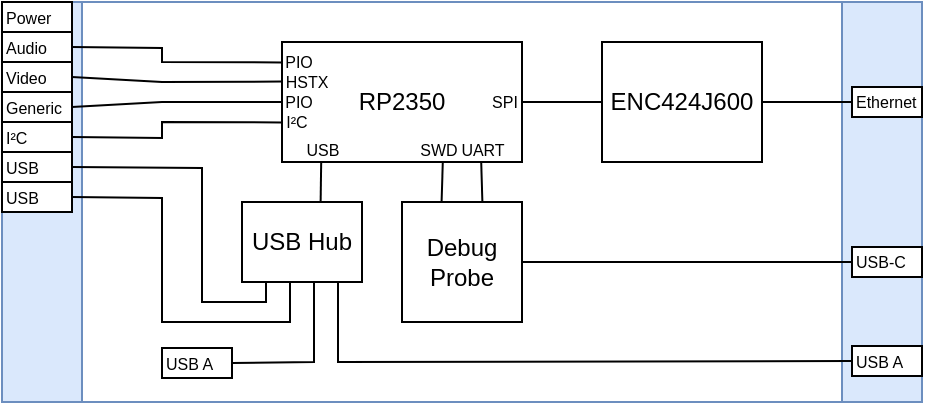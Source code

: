 <mxfile>
    <diagram id="GUkRdUyIuSBApQzKnwvI" name="Page-1">
        <mxGraphModel dx="793" dy="240" grid="1" gridSize="5" guides="1" tooltips="1" connect="1" arrows="1" fold="1" page="0" pageScale="1" pageWidth="1169" pageHeight="827" math="0" shadow="0">
            <root>
                <mxCell id="0"/>
                <mxCell id="1" parent="0"/>
                <mxCell id="58" value="RP2350" style="rounded=0;whiteSpace=wrap;html=1;points=[[0,0.17,0,0,0],[0,0.33,0,0,0],[0,0.5,0,0,0],[0,0.67,0,0,0],[0,0.83,0,0,0],[0.17,0,0,0,0],[0.17,1,0,0,0],[0.33,0,0,0,0],[0.33,1,0,0,0],[0.5,0,0,0,0],[0.5,1,0,0,0],[0.67,0,0,0,0],[0.67,1,0,0,0],[0.83,0,0,0,0],[0.83,1,0,0,0],[1,0.17,0,0,0],[1,0.33,0,0,0],[1,0.5,0,0,0],[1,0.67,0,0,0],[1,0.83,0,0,0]];" vertex="1" parent="1">
                    <mxGeometry x="240" y="240" width="120" height="60" as="geometry"/>
                </mxCell>
                <mxCell id="102" style="edgeStyle=none;html=1;exitX=1;exitY=0;exitDx=0;exitDy=0;entryX=0;entryY=0;entryDx=0;entryDy=0;fontSize=8;endArrow=none;endFill=0;fillColor=#dae8fc;strokeColor=#6c8ebf;" edge="1" parent="1" source="26" target="69">
                    <mxGeometry relative="1" as="geometry"/>
                </mxCell>
                <mxCell id="103" style="edgeStyle=none;html=1;exitX=1;exitY=1;exitDx=0;exitDy=0;entryX=0;entryY=1;entryDx=0;entryDy=0;fontSize=8;endArrow=none;endFill=0;fillColor=#dae8fc;strokeColor=#6c8ebf;" edge="1" parent="1" source="26" target="69">
                    <mxGeometry relative="1" as="geometry"/>
                </mxCell>
                <mxCell id="26" value="" style="rounded=0;whiteSpace=wrap;html=1;align=left;fillColor=#dae8fc;strokeColor=#6c8ebf;" parent="1" vertex="1">
                    <mxGeometry x="100" y="220" width="40" height="200" as="geometry"/>
                </mxCell>
                <mxCell id="29" value="Power" style="rounded=0;whiteSpace=wrap;html=1;fontSize=8;align=left;" parent="1" vertex="1">
                    <mxGeometry x="100" y="220" width="35" height="15" as="geometry"/>
                </mxCell>
                <mxCell id="59" style="edgeStyle=none;html=1;exitX=1;exitY=0.5;exitDx=0;exitDy=0;entryX=0;entryY=0.17;entryDx=0;entryDy=0;entryPerimeter=0;endArrow=none;endFill=0;rounded=0;" edge="1" parent="1" source="33" target="58">
                    <mxGeometry relative="1" as="geometry">
                        <mxPoint x="300" y="250" as="targetPoint"/>
                        <Array as="points">
                            <mxPoint x="180" y="243"/>
                            <mxPoint x="180" y="250"/>
                        </Array>
                    </mxGeometry>
                </mxCell>
                <mxCell id="101" value="PIO" style="edgeLabel;html=1;align=center;verticalAlign=middle;resizable=0;points=[];fontSize=8;" vertex="1" connectable="0" parent="59">
                    <mxGeometry x="0.761" relative="1" as="geometry">
                        <mxPoint x="21" as="offset"/>
                    </mxGeometry>
                </mxCell>
                <mxCell id="33" value="Audio" style="rounded=0;whiteSpace=wrap;html=1;fontSize=8;align=left;" parent="1" vertex="1">
                    <mxGeometry x="100" y="235" width="35" height="15" as="geometry"/>
                </mxCell>
                <mxCell id="60" style="edgeStyle=none;html=1;exitX=1;exitY=0.5;exitDx=0;exitDy=0;entryX=0;entryY=0.33;entryDx=0;entryDy=0;entryPerimeter=0;endArrow=none;endFill=0;rounded=0;" edge="1" parent="1" source="34" target="58">
                    <mxGeometry relative="1" as="geometry">
                        <mxPoint x="305" y="265" as="targetPoint"/>
                        <Array as="points">
                            <mxPoint x="180" y="260"/>
                        </Array>
                    </mxGeometry>
                </mxCell>
                <mxCell id="100" value="HSTX" style="edgeLabel;html=1;align=center;verticalAlign=middle;resizable=0;points=[];fontSize=8;" vertex="1" connectable="0" parent="60">
                    <mxGeometry x="0.496" y="1" relative="1" as="geometry">
                        <mxPoint x="38" y="1" as="offset"/>
                    </mxGeometry>
                </mxCell>
                <mxCell id="34" value="Video" style="rounded=0;whiteSpace=wrap;html=1;fontSize=8;align=left;" parent="1" vertex="1">
                    <mxGeometry x="100" y="250" width="35" height="15" as="geometry"/>
                </mxCell>
                <mxCell id="61" style="edgeStyle=none;html=1;exitX=1;exitY=0.5;exitDx=0;exitDy=0;entryX=0;entryY=0.5;entryDx=0;entryDy=0;entryPerimeter=0;endArrow=none;endFill=0;rounded=0;" edge="1" parent="1" source="39" target="58">
                    <mxGeometry relative="1" as="geometry">
                        <mxPoint x="300" y="285" as="targetPoint"/>
                        <Array as="points">
                            <mxPoint x="180" y="270"/>
                        </Array>
                    </mxGeometry>
                </mxCell>
                <mxCell id="98" value="PIO" style="edgeLabel;html=1;align=center;verticalAlign=middle;resizable=0;points=[];fontSize=8;" vertex="1" connectable="0" parent="61">
                    <mxGeometry x="0.691" y="-1" relative="1" as="geometry">
                        <mxPoint x="24" y="-1" as="offset"/>
                    </mxGeometry>
                </mxCell>
                <mxCell id="39" value="Generic" style="rounded=0;whiteSpace=wrap;html=1;fontSize=8;align=left;" parent="1" vertex="1">
                    <mxGeometry x="100" y="265" width="35" height="15" as="geometry"/>
                </mxCell>
                <mxCell id="62" style="edgeStyle=none;html=1;exitX=1;exitY=0.5;exitDx=0;exitDy=0;entryX=0;entryY=0.67;entryDx=0;entryDy=0;entryPerimeter=0;endArrow=none;endFill=0;rounded=0;" edge="1" parent="1" source="49" target="58">
                    <mxGeometry relative="1" as="geometry">
                        <mxPoint x="310" y="295" as="targetPoint"/>
                        <Array as="points">
                            <mxPoint x="180" y="288"/>
                            <mxPoint x="180" y="280"/>
                        </Array>
                    </mxGeometry>
                </mxCell>
                <mxCell id="99" value="I²C" style="edgeLabel;html=1;align=center;verticalAlign=middle;resizable=0;points=[];fontSize=8;" vertex="1" connectable="0" parent="62">
                    <mxGeometry x="0.769" relative="1" as="geometry">
                        <mxPoint x="20" as="offset"/>
                    </mxGeometry>
                </mxCell>
                <mxCell id="49" value="I²C" style="rounded=0;whiteSpace=wrap;html=1;fontSize=8;align=left;" parent="1" vertex="1">
                    <mxGeometry x="100" y="280" width="35" height="15" as="geometry"/>
                </mxCell>
                <mxCell id="83" style="edgeStyle=none;html=1;exitX=0.83;exitY=1;exitDx=0;exitDy=0;exitPerimeter=0;entryX=0.655;entryY=0.027;entryDx=0;entryDy=0;fontSize=12;endArrow=none;endFill=0;rounded=0;entryPerimeter=0;" edge="1" parent="1" target="81">
                    <mxGeometry relative="1" as="geometry">
                        <mxPoint x="259.6" y="299.5" as="sourcePoint"/>
                    </mxGeometry>
                </mxCell>
                <mxCell id="85" value="USB" style="edgeLabel;html=1;align=center;verticalAlign=middle;resizable=0;points=[];fontSize=8;rounded=0;" vertex="1" connectable="0" parent="83">
                    <mxGeometry x="-0.308" y="1" relative="1" as="geometry">
                        <mxPoint x="-1" y="-13" as="offset"/>
                    </mxGeometry>
                </mxCell>
                <mxCell id="65" style="edgeStyle=none;html=1;exitX=0.33;exitY=0;exitDx=0;exitDy=0;exitPerimeter=0;entryX=0.17;entryY=1;entryDx=0;entryDy=0;entryPerimeter=0;endArrow=none;endFill=0;rounded=0;" edge="1" parent="1" source="64">
                    <mxGeometry relative="1" as="geometry">
                        <mxPoint x="320.4" y="300" as="targetPoint"/>
                    </mxGeometry>
                </mxCell>
                <mxCell id="67" value="SWD" style="edgeLabel;html=1;align=center;verticalAlign=middle;resizable=0;points=[];fontSize=8;rounded=0;" vertex="1" connectable="0" parent="65">
                    <mxGeometry x="-0.367" y="-1" relative="1" as="geometry">
                        <mxPoint x="-3" y="-20" as="offset"/>
                    </mxGeometry>
                </mxCell>
                <mxCell id="66" style="edgeStyle=none;html=1;exitX=0.67;exitY=0;exitDx=0;exitDy=0;exitPerimeter=0;entryX=0.33;entryY=1;entryDx=0;entryDy=0;entryPerimeter=0;endArrow=none;endFill=0;rounded=0;" edge="1" parent="1" source="64">
                    <mxGeometry relative="1" as="geometry">
                        <mxPoint x="339.6" y="300" as="targetPoint"/>
                    </mxGeometry>
                </mxCell>
                <mxCell id="68" value="UART" style="edgeLabel;html=1;align=center;verticalAlign=middle;resizable=0;points=[];fontSize=8;rounded=0;" vertex="1" connectable="0" parent="66">
                    <mxGeometry x="-0.383" y="-1" relative="1" as="geometry">
                        <mxPoint x="-1" y="-20" as="offset"/>
                    </mxGeometry>
                </mxCell>
                <mxCell id="64" value="Debug Probe" style="rounded=0;whiteSpace=wrap;html=1;points=[[0,0.17,0,0,0],[0,0.33,0,0,0],[0,0.5,0,0,0],[0,0.67,0,0,0],[0,0.83,0,0,0],[0.17,0,0,0,0],[0.17,1,0,0,0],[0.33,0,0,0,0],[0.33,1,0,0,0],[0.5,0,0,0,0],[0.5,1,0,0,0],[0.67,0,0,0,0],[0.67,1,0,0,0],[0.83,0,0,0,0],[0.83,1,0,0,0],[1,0.17,0,0,0],[1,0.33,0,0,0],[1,0.5,0,0,0],[1,0.67,0,0,0],[1,0.83,0,0,0]];" vertex="1" parent="1">
                    <mxGeometry x="300" y="320" width="60" height="60" as="geometry"/>
                </mxCell>
                <mxCell id="69" value="" style="rounded=0;whiteSpace=wrap;html=1;align=left;fillColor=#dae8fc;strokeColor=#6c8ebf;" vertex="1" parent="1">
                    <mxGeometry x="520" y="220" width="40" height="200" as="geometry"/>
                </mxCell>
                <mxCell id="70" value="Ethernet" style="rounded=0;whiteSpace=wrap;html=1;fontSize=8;align=left;" vertex="1" parent="1">
                    <mxGeometry x="525" y="262.5" width="35" height="15" as="geometry"/>
                </mxCell>
                <mxCell id="82" style="edgeStyle=none;html=1;exitX=0;exitY=0.5;exitDx=0;exitDy=0;entryX=0.8;entryY=1;entryDx=0;entryDy=0;fontSize=12;endArrow=none;endFill=0;rounded=0;entryPerimeter=0;" edge="1" parent="1" source="72" target="81">
                    <mxGeometry relative="1" as="geometry">
                        <Array as="points">
                            <mxPoint x="268" y="400"/>
                        </Array>
                    </mxGeometry>
                </mxCell>
                <mxCell id="72" value="USB A" style="rounded=0;whiteSpace=wrap;html=1;fontSize=8;align=left;" vertex="1" parent="1">
                    <mxGeometry x="525" y="392" width="35" height="15" as="geometry"/>
                </mxCell>
                <mxCell id="75" style="edgeStyle=none;html=1;exitX=0;exitY=0.5;exitDx=0;exitDy=0;entryX=1;entryY=0.5;entryDx=0;entryDy=0;entryPerimeter=0;fontSize=8;endArrow=none;endFill=0;rounded=0;" edge="1" parent="1" source="74" target="64">
                    <mxGeometry relative="1" as="geometry"/>
                </mxCell>
                <mxCell id="74" value="USB-C" style="rounded=0;whiteSpace=wrap;html=1;fontSize=8;align=left;" vertex="1" parent="1">
                    <mxGeometry x="525" y="342.5" width="35" height="15" as="geometry"/>
                </mxCell>
                <mxCell id="77" style="edgeStyle=none;html=1;exitX=1;exitY=0.5;exitDx=0;exitDy=0;entryX=0;entryY=0.5;entryDx=0;entryDy=0;fontSize=8;endArrow=none;endFill=0;rounded=0;" edge="1" parent="1" source="76" target="70">
                    <mxGeometry relative="1" as="geometry"/>
                </mxCell>
                <mxCell id="78" style="edgeStyle=none;html=1;exitX=0;exitY=0.5;exitDx=0;exitDy=0;entryX=1;entryY=0.5;entryDx=0;entryDy=0;entryPerimeter=0;fontSize=8;endArrow=none;endFill=0;rounded=0;" edge="1" parent="1" source="76" target="58">
                    <mxGeometry relative="1" as="geometry"/>
                </mxCell>
                <mxCell id="79" value="SPI" style="edgeLabel;html=1;align=center;verticalAlign=middle;resizable=0;points=[];fontSize=8;rounded=0;" vertex="1" connectable="0" parent="78">
                    <mxGeometry x="0.54" relative="1" as="geometry">
                        <mxPoint x="-18" as="offset"/>
                    </mxGeometry>
                </mxCell>
                <mxCell id="76" value="ENC424J600" style="rounded=0;whiteSpace=wrap;html=1;fontSize=12;" vertex="1" parent="1">
                    <mxGeometry x="400" y="240" width="80" height="60" as="geometry"/>
                </mxCell>
                <mxCell id="87" style="edgeStyle=none;html=1;exitX=0.6;exitY=1;exitDx=0;exitDy=0;entryX=1;entryY=0.5;entryDx=0;entryDy=0;fontSize=8;endArrow=none;endFill=0;rounded=0;exitPerimeter=0;" edge="1" parent="1" target="86">
                    <mxGeometry relative="1" as="geometry">
                        <mxPoint x="256" y="360" as="sourcePoint"/>
                        <mxPoint x="215" y="399.5" as="targetPoint"/>
                        <Array as="points">
                            <mxPoint x="256" y="400"/>
                        </Array>
                    </mxGeometry>
                </mxCell>
                <mxCell id="96" style="edgeStyle=none;html=1;exitX=0.2;exitY=1;exitDx=0;exitDy=0;entryX=1;entryY=0.5;entryDx=0;entryDy=0;fontSize=8;endArrow=none;endFill=0;rounded=0;exitPerimeter=0;" edge="1" parent="1" source="81" target="88">
                    <mxGeometry relative="1" as="geometry">
                        <Array as="points">
                            <mxPoint x="232" y="370"/>
                            <mxPoint x="200" y="370"/>
                            <mxPoint x="200" y="303"/>
                        </Array>
                    </mxGeometry>
                </mxCell>
                <mxCell id="81" value="USB Hub" style="rounded=0;whiteSpace=wrap;html=1;fontSize=12;points=[[0,0,0,0,0],[0,0.25,0,0,0],[0,0.5,0,0,0],[0,0.75,0,0,0],[0,1,0,0,0],[0.2,1,0,0,0],[0.25,0,0,0,0],[0.4,1,0,0,0],[0.5,0,0,0,0],[0.6,1,0,0,0],[0.75,0,0,0,0],[0.8,1,0,0,0],[1,0,0,0,0],[1,0.25,0,0,0],[1,0.5,0,0,0],[1,0.75,0,0,0],[1,1,0,0,0]];" vertex="1" parent="1">
                    <mxGeometry x="220" y="320" width="60" height="40" as="geometry"/>
                </mxCell>
                <mxCell id="86" value="USB A" style="rounded=0;whiteSpace=wrap;html=1;fontSize=8;align=left;" vertex="1" parent="1">
                    <mxGeometry x="180" y="393" width="35" height="15" as="geometry"/>
                </mxCell>
                <mxCell id="88" value="USB" style="rounded=0;whiteSpace=wrap;html=1;fontSize=8;align=left;" vertex="1" parent="1">
                    <mxGeometry x="100" y="295" width="35" height="15" as="geometry"/>
                </mxCell>
                <mxCell id="97" style="edgeStyle=none;html=1;exitX=1;exitY=0.5;exitDx=0;exitDy=0;entryX=0.4;entryY=1;entryDx=0;entryDy=0;fontSize=8;endArrow=none;endFill=0;rounded=0;entryPerimeter=0;" edge="1" parent="1" source="89" target="81">
                    <mxGeometry relative="1" as="geometry">
                        <Array as="points">
                            <mxPoint x="180" y="318"/>
                            <mxPoint x="180" y="380"/>
                            <mxPoint x="244" y="380"/>
                        </Array>
                    </mxGeometry>
                </mxCell>
                <mxCell id="89" value="USB" style="rounded=0;whiteSpace=wrap;html=1;fontSize=8;align=left;" vertex="1" parent="1">
                    <mxGeometry x="100" y="310" width="35" height="15" as="geometry"/>
                </mxCell>
            </root>
        </mxGraphModel>
    </diagram>
</mxfile>